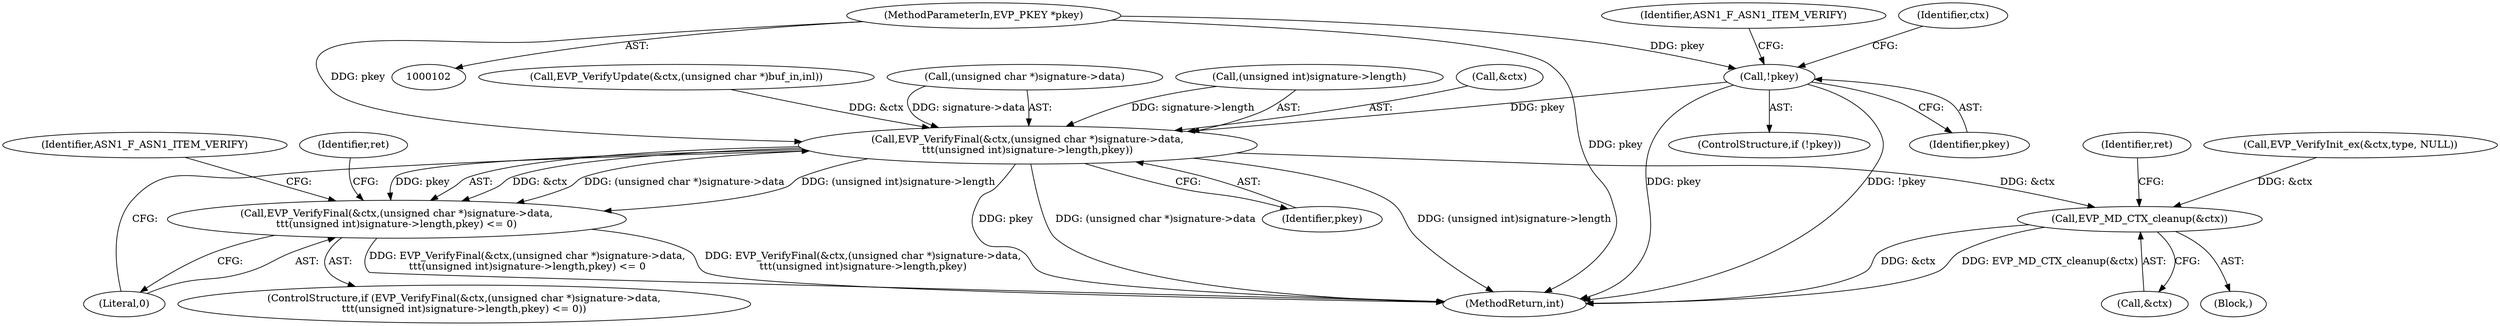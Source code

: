 digraph "0_openssl_66e8211c0b1347970096e04b18aa52567c325200@pointer" {
"1000107" [label="(MethodParameterIn,EVP_PKEY *pkey)"];
"1000123" [label="(Call,!pkey)"];
"1000193" [label="(Call,EVP_VerifyFinal(&ctx,(unsigned char *)signature->data,\n\t\t\t(unsigned int)signature->length,pkey))"];
"1000192" [label="(Call,EVP_VerifyFinal(&ctx,(unsigned char *)signature->data,\n\t\t\t(unsigned int)signature->length,pkey) <= 0)"];
"1000220" [label="(Call,EVP_MD_CTX_cleanup(&ctx))"];
"1000122" [label="(ControlStructure,if (!pkey))"];
"1000217" [label="(Identifier,ret)"];
"1000206" [label="(Identifier,pkey)"];
"1000191" [label="(ControlStructure,if (EVP_VerifyFinal(&ctx,(unsigned char *)signature->data,\n\t\t\t(unsigned int)signature->length,pkey) <= 0))"];
"1000210" [label="(Identifier,ASN1_F_ASN1_ITEM_VERIFY)"];
"1000177" [label="(Call,EVP_VerifyUpdate(&ctx,(unsigned char *)buf_in,inl))"];
"1000194" [label="(Call,&ctx)"];
"1000134" [label="(Identifier,ctx)"];
"1000221" [label="(Call,&ctx)"];
"1000107" [label="(MethodParameterIn,EVP_PKEY *pkey)"];
"1000193" [label="(Call,EVP_VerifyFinal(&ctx,(unsigned char *)signature->data,\n\t\t\t(unsigned int)signature->length,pkey))"];
"1000225" [label="(MethodReturn,int)"];
"1000220" [label="(Call,EVP_MD_CTX_cleanup(&ctx))"];
"1000207" [label="(Literal,0)"];
"1000192" [label="(Call,EVP_VerifyFinal(&ctx,(unsigned char *)signature->data,\n\t\t\t(unsigned int)signature->length,pkey) <= 0)"];
"1000123" [label="(Call,!pkey)"];
"1000196" [label="(Call,(unsigned char *)signature->data)"];
"1000108" [label="(Block,)"];
"1000124" [label="(Identifier,pkey)"];
"1000127" [label="(Identifier,ASN1_F_ASN1_ITEM_VERIFY)"];
"1000224" [label="(Identifier,ret)"];
"1000201" [label="(Call,(unsigned int)signature->length)"];
"1000148" [label="(Call,EVP_VerifyInit_ex(&ctx,type, NULL))"];
"1000107" -> "1000102"  [label="AST: "];
"1000107" -> "1000225"  [label="DDG: pkey"];
"1000107" -> "1000123"  [label="DDG: pkey"];
"1000107" -> "1000193"  [label="DDG: pkey"];
"1000123" -> "1000122"  [label="AST: "];
"1000123" -> "1000124"  [label="CFG: "];
"1000124" -> "1000123"  [label="AST: "];
"1000127" -> "1000123"  [label="CFG: "];
"1000134" -> "1000123"  [label="CFG: "];
"1000123" -> "1000225"  [label="DDG: !pkey"];
"1000123" -> "1000225"  [label="DDG: pkey"];
"1000123" -> "1000193"  [label="DDG: pkey"];
"1000193" -> "1000192"  [label="AST: "];
"1000193" -> "1000206"  [label="CFG: "];
"1000194" -> "1000193"  [label="AST: "];
"1000196" -> "1000193"  [label="AST: "];
"1000201" -> "1000193"  [label="AST: "];
"1000206" -> "1000193"  [label="AST: "];
"1000207" -> "1000193"  [label="CFG: "];
"1000193" -> "1000225"  [label="DDG: (unsigned int)signature->length"];
"1000193" -> "1000225"  [label="DDG: pkey"];
"1000193" -> "1000225"  [label="DDG: (unsigned char *)signature->data"];
"1000193" -> "1000192"  [label="DDG: &ctx"];
"1000193" -> "1000192"  [label="DDG: (unsigned char *)signature->data"];
"1000193" -> "1000192"  [label="DDG: (unsigned int)signature->length"];
"1000193" -> "1000192"  [label="DDG: pkey"];
"1000177" -> "1000193"  [label="DDG: &ctx"];
"1000196" -> "1000193"  [label="DDG: signature->data"];
"1000201" -> "1000193"  [label="DDG: signature->length"];
"1000193" -> "1000220"  [label="DDG: &ctx"];
"1000192" -> "1000191"  [label="AST: "];
"1000192" -> "1000207"  [label="CFG: "];
"1000207" -> "1000192"  [label="AST: "];
"1000210" -> "1000192"  [label="CFG: "];
"1000217" -> "1000192"  [label="CFG: "];
"1000192" -> "1000225"  [label="DDG: EVP_VerifyFinal(&ctx,(unsigned char *)signature->data,\n\t\t\t(unsigned int)signature->length,pkey)"];
"1000192" -> "1000225"  [label="DDG: EVP_VerifyFinal(&ctx,(unsigned char *)signature->data,\n\t\t\t(unsigned int)signature->length,pkey) <= 0"];
"1000220" -> "1000108"  [label="AST: "];
"1000220" -> "1000221"  [label="CFG: "];
"1000221" -> "1000220"  [label="AST: "];
"1000224" -> "1000220"  [label="CFG: "];
"1000220" -> "1000225"  [label="DDG: &ctx"];
"1000220" -> "1000225"  [label="DDG: EVP_MD_CTX_cleanup(&ctx)"];
"1000148" -> "1000220"  [label="DDG: &ctx"];
}
